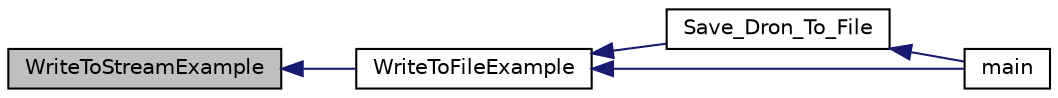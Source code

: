 digraph "WriteToStreamExample"
{
  edge [fontname="Helvetica",fontsize="10",labelfontname="Helvetica",labelfontsize="10"];
  node [fontname="Helvetica",fontsize="10",shape=record];
  rankdir="LR";
  Node56 [label="WriteToStreamExample",height=0.2,width=0.4,color="black", fillcolor="grey75", style="filled", fontcolor="black"];
  Node56 -> Node57 [dir="back",color="midnightblue",fontsize="10",style="solid",fontname="Helvetica"];
  Node57 [label="WriteToFileExample",height=0.2,width=0.4,color="black", fillcolor="white", style="filled",URL="$main_8cpp.html#ad41088420eb3b71ee47b9ef942f10c6b"];
  Node57 -> Node58 [dir="back",color="midnightblue",fontsize="10",style="solid",fontname="Helvetica"];
  Node58 [label="Save_Dron_To_File",height=0.2,width=0.4,color="black", fillcolor="white", style="filled",URL="$main_8cpp.html#a54d35426befdf2e416f18d621e200c92",tooltip="Funkcja zapisu współrzędnych drona do plików. "];
  Node58 -> Node59 [dir="back",color="midnightblue",fontsize="10",style="solid",fontname="Helvetica"];
  Node59 [label="main",height=0.2,width=0.4,color="black", fillcolor="white", style="filled",URL="$main_8cpp.html#ae66f6b31b5ad750f1fe042a706a4e3d4",tooltip="Główna funkcja programu. "];
  Node57 -> Node59 [dir="back",color="midnightblue",fontsize="10",style="solid",fontname="Helvetica"];
}
